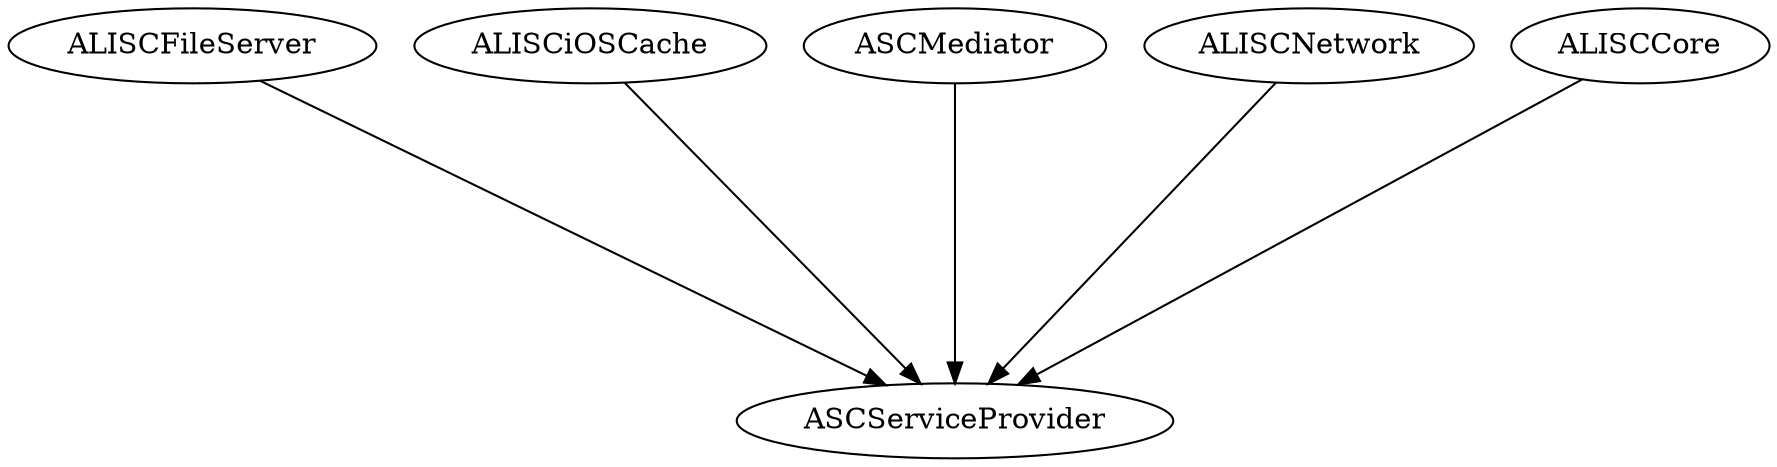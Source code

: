 digraph G {
rankdir=TB
ranksep=2
ALISCFileServer -> ASCServiceProvider
ALISCiOSCache -> ASCServiceProvider
ASCMediator -> ASCServiceProvider
ALISCNetwork -> ASCServiceProvider
ALISCCore -> ASCServiceProvider
}